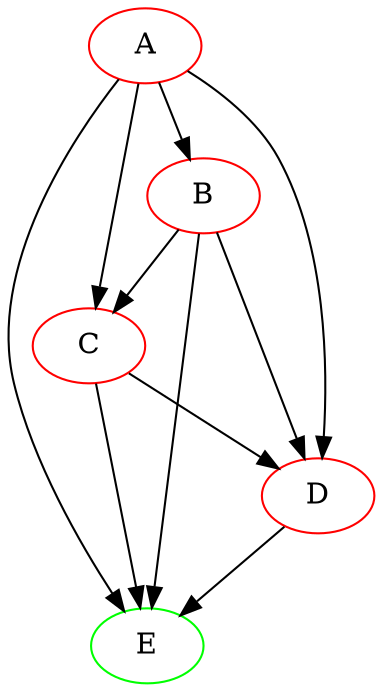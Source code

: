digraph {
A [color=red]
B [color=red]
C [color=red]
D [color=red]
E [color=green]
 A -> B
 A -> C
 A -> D
 A -> E
 B -> C
 B -> D
 B -> E
 C -> D
 C -> E
 D -> E
}

